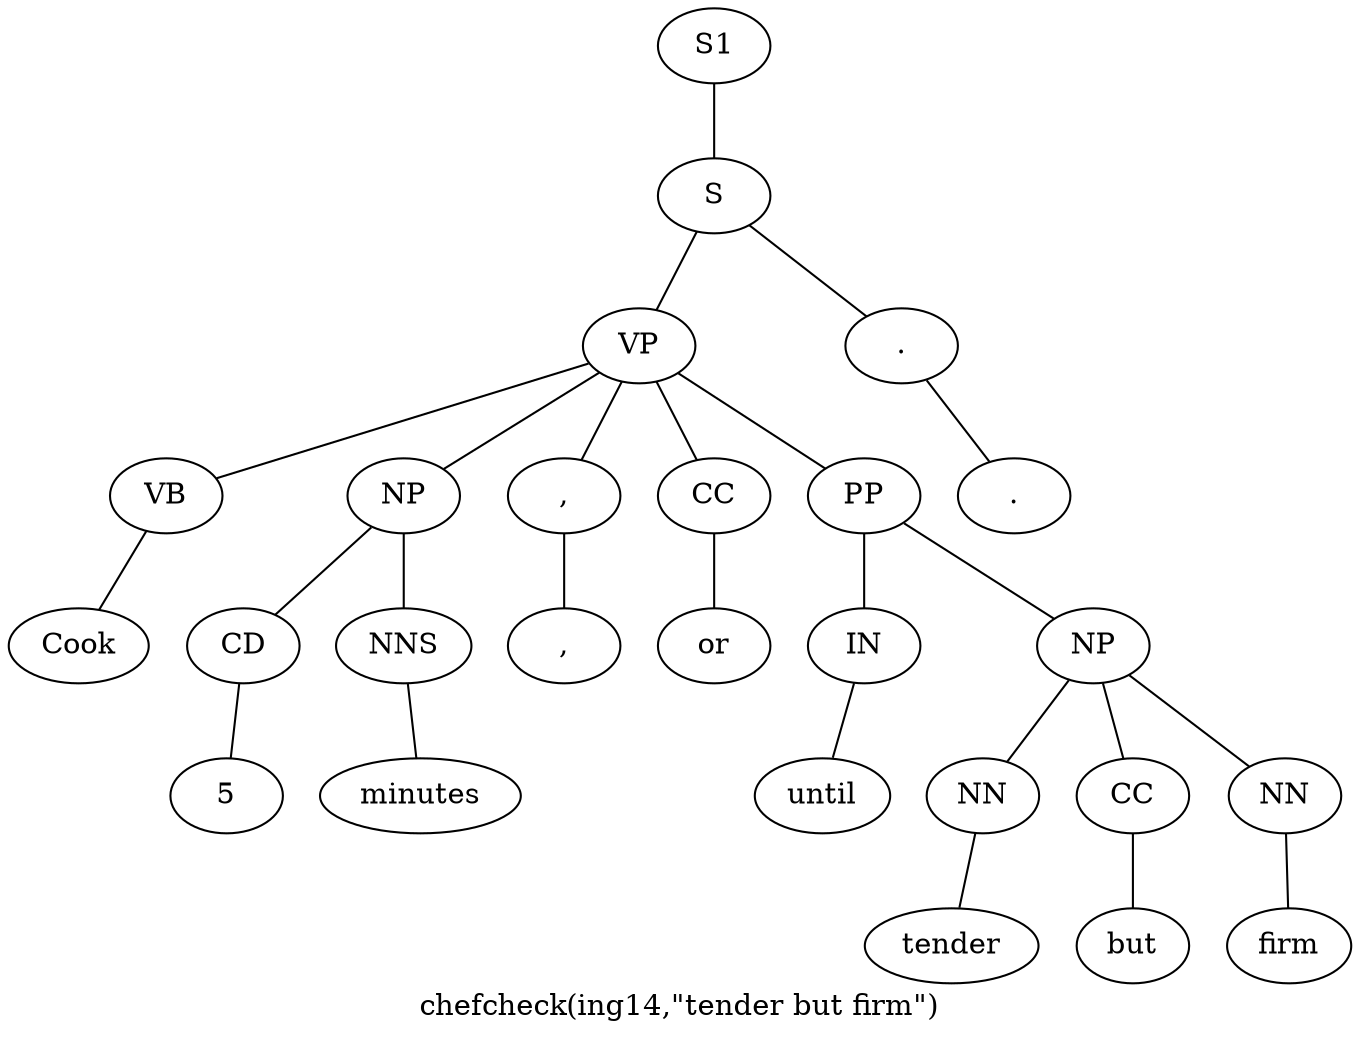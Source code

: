 graph SyntaxGraph {
	label = "chefcheck(ing14,\"tender but firm\")";
	Node0 [label="S1"];
	Node1 [label="S"];
	Node2 [label="VP"];
	Node3 [label="VB"];
	Node4 [label="Cook"];
	Node5 [label="NP"];
	Node6 [label="CD"];
	Node7 [label="5"];
	Node8 [label="NNS"];
	Node9 [label="minutes"];
	Node10 [label=","];
	Node11 [label=","];
	Node12 [label="CC"];
	Node13 [label="or"];
	Node14 [label="PP"];
	Node15 [label="IN"];
	Node16 [label="until"];
	Node17 [label="NP"];
	Node18 [label="NN"];
	Node19 [label="tender"];
	Node20 [label="CC"];
	Node21 [label="but"];
	Node22 [label="NN"];
	Node23 [label="firm"];
	Node24 [label="."];
	Node25 [label="."];

	Node0 -- Node1;
	Node1 -- Node2;
	Node1 -- Node24;
	Node2 -- Node3;
	Node2 -- Node5;
	Node2 -- Node10;
	Node2 -- Node12;
	Node2 -- Node14;
	Node3 -- Node4;
	Node5 -- Node6;
	Node5 -- Node8;
	Node6 -- Node7;
	Node8 -- Node9;
	Node10 -- Node11;
	Node12 -- Node13;
	Node14 -- Node15;
	Node14 -- Node17;
	Node15 -- Node16;
	Node17 -- Node18;
	Node17 -- Node20;
	Node17 -- Node22;
	Node18 -- Node19;
	Node20 -- Node21;
	Node22 -- Node23;
	Node24 -- Node25;
}